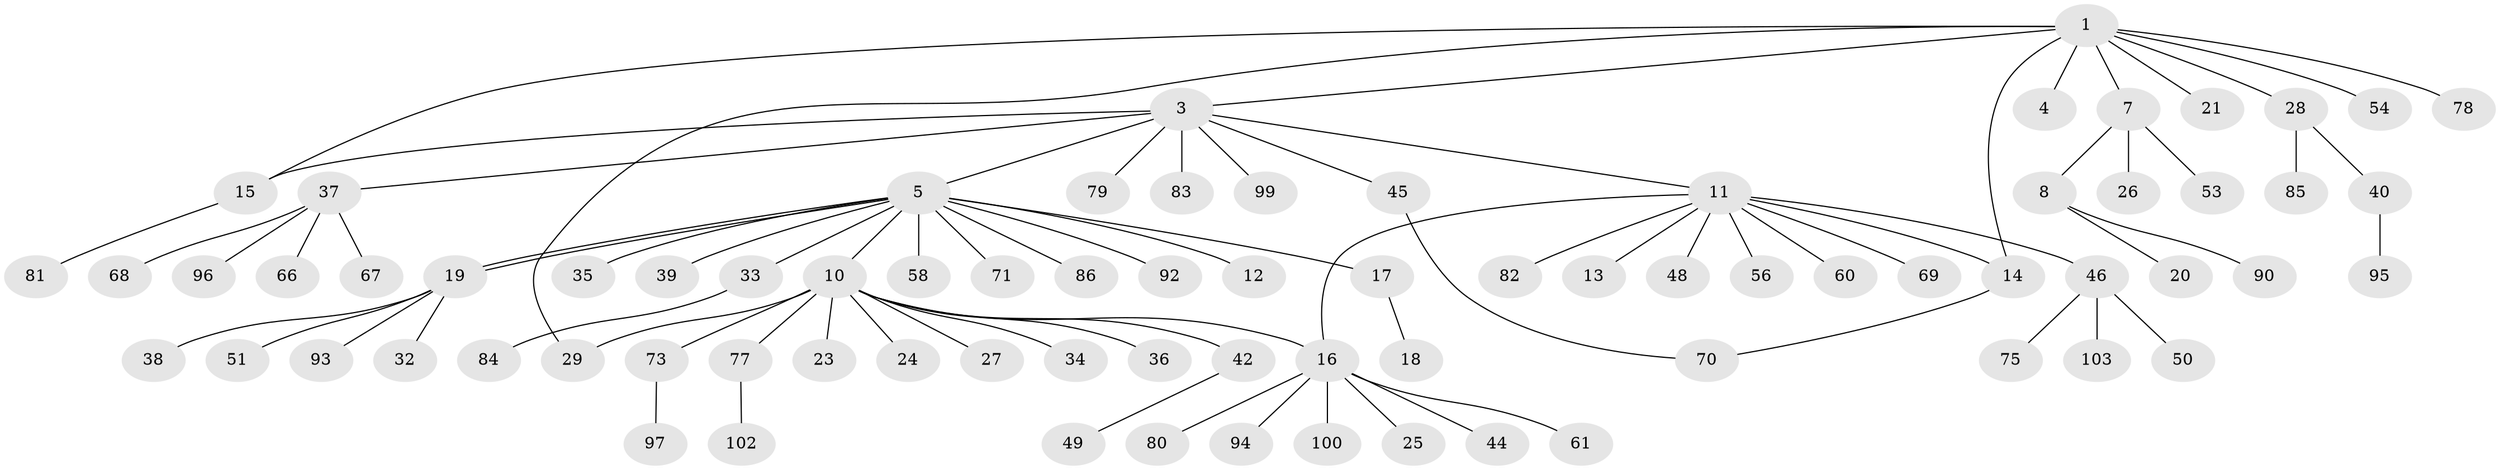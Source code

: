 // original degree distribution, {4: 0.0673076923076923, 8: 0.028846153846153848, 10: 0.009615384615384616, 1: 0.6442307692307693, 14: 0.009615384615384616, 12: 0.009615384615384616, 2: 0.14423076923076922, 7: 0.009615384615384616, 3: 0.0673076923076923, 5: 0.009615384615384616}
// Generated by graph-tools (version 1.1) at 2025/41/03/06/25 10:41:45]
// undirected, 77 vertices, 82 edges
graph export_dot {
graph [start="1"]
  node [color=gray90,style=filled];
  1 [super="+2"];
  3 [super="+6"];
  4;
  5 [super="+9"];
  7;
  8 [super="+55"];
  10 [super="+22"];
  11 [super="+41"];
  12;
  13;
  14 [super="+30"];
  15 [super="+57"];
  16 [super="+31"];
  17;
  18;
  19 [super="+43"];
  20;
  21;
  23;
  24;
  25;
  26 [super="+88"];
  27;
  28 [super="+47"];
  29 [super="+89"];
  32 [super="+59"];
  33;
  34;
  35;
  36;
  37 [super="+64"];
  38 [super="+91"];
  39;
  40;
  42 [super="+62"];
  44;
  45 [super="+65"];
  46 [super="+52"];
  48;
  49;
  50 [super="+74"];
  51;
  53 [super="+63"];
  54;
  56;
  58;
  60;
  61;
  66 [super="+98"];
  67 [super="+72"];
  68 [super="+101"];
  69;
  70 [super="+76"];
  71;
  73 [super="+104"];
  75;
  77 [super="+87"];
  78;
  79;
  80;
  81;
  82;
  83;
  84;
  85;
  86;
  90;
  92;
  93;
  94;
  95;
  96;
  97;
  99;
  100;
  102;
  103;
  1 -- 3;
  1 -- 4;
  1 -- 78;
  1 -- 7;
  1 -- 15;
  1 -- 21;
  1 -- 54;
  1 -- 28;
  1 -- 29;
  1 -- 14;
  3 -- 5;
  3 -- 11;
  3 -- 15;
  3 -- 37;
  3 -- 45;
  3 -- 79;
  3 -- 83;
  3 -- 99;
  5 -- 10;
  5 -- 12;
  5 -- 17;
  5 -- 19;
  5 -- 19;
  5 -- 33;
  5 -- 35;
  5 -- 39;
  5 -- 58;
  5 -- 71;
  5 -- 86;
  5 -- 92;
  7 -- 8;
  7 -- 26;
  7 -- 53;
  8 -- 20;
  8 -- 90;
  10 -- 16;
  10 -- 23;
  10 -- 24;
  10 -- 27;
  10 -- 34;
  10 -- 36;
  10 -- 42;
  10 -- 73;
  10 -- 77;
  10 -- 29;
  11 -- 13;
  11 -- 14;
  11 -- 16;
  11 -- 46;
  11 -- 56;
  11 -- 82;
  11 -- 48;
  11 -- 60;
  11 -- 69;
  14 -- 70;
  15 -- 81;
  16 -- 25;
  16 -- 44;
  16 -- 61;
  16 -- 94;
  16 -- 100;
  16 -- 80;
  17 -- 18;
  19 -- 32;
  19 -- 38;
  19 -- 51;
  19 -- 93;
  28 -- 40;
  28 -- 85;
  33 -- 84;
  37 -- 66;
  37 -- 96;
  37 -- 67;
  37 -- 68;
  40 -- 95;
  42 -- 49;
  45 -- 70;
  46 -- 50;
  46 -- 75;
  46 -- 103;
  73 -- 97;
  77 -- 102;
}
